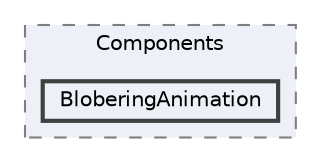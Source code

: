 digraph "UI/Components/BloberingAnimation"
{
 // LATEX_PDF_SIZE
  bgcolor="transparent";
  edge [fontname=Helvetica,fontsize=10,labelfontname=Helvetica,labelfontsize=10];
  node [fontname=Helvetica,fontsize=10,shape=box,height=0.2,width=0.4];
  compound=true
  subgraph clusterdir_de261c85cb9b9ff9d3563e4f7cfc6934 {
    graph [ bgcolor="#edf0f7", pencolor="grey50", label="Components", fontname=Helvetica,fontsize=10 style="filled,dashed", URL="dir_de261c85cb9b9ff9d3563e4f7cfc6934.html",tooltip=""]
  dir_daf13f2ef6236248cefa7fbfb3c943f2 [label="BloberingAnimation", fillcolor="#edf0f7", color="grey25", style="filled,bold", URL="dir_daf13f2ef6236248cefa7fbfb3c943f2.html",tooltip=""];
  }
}
